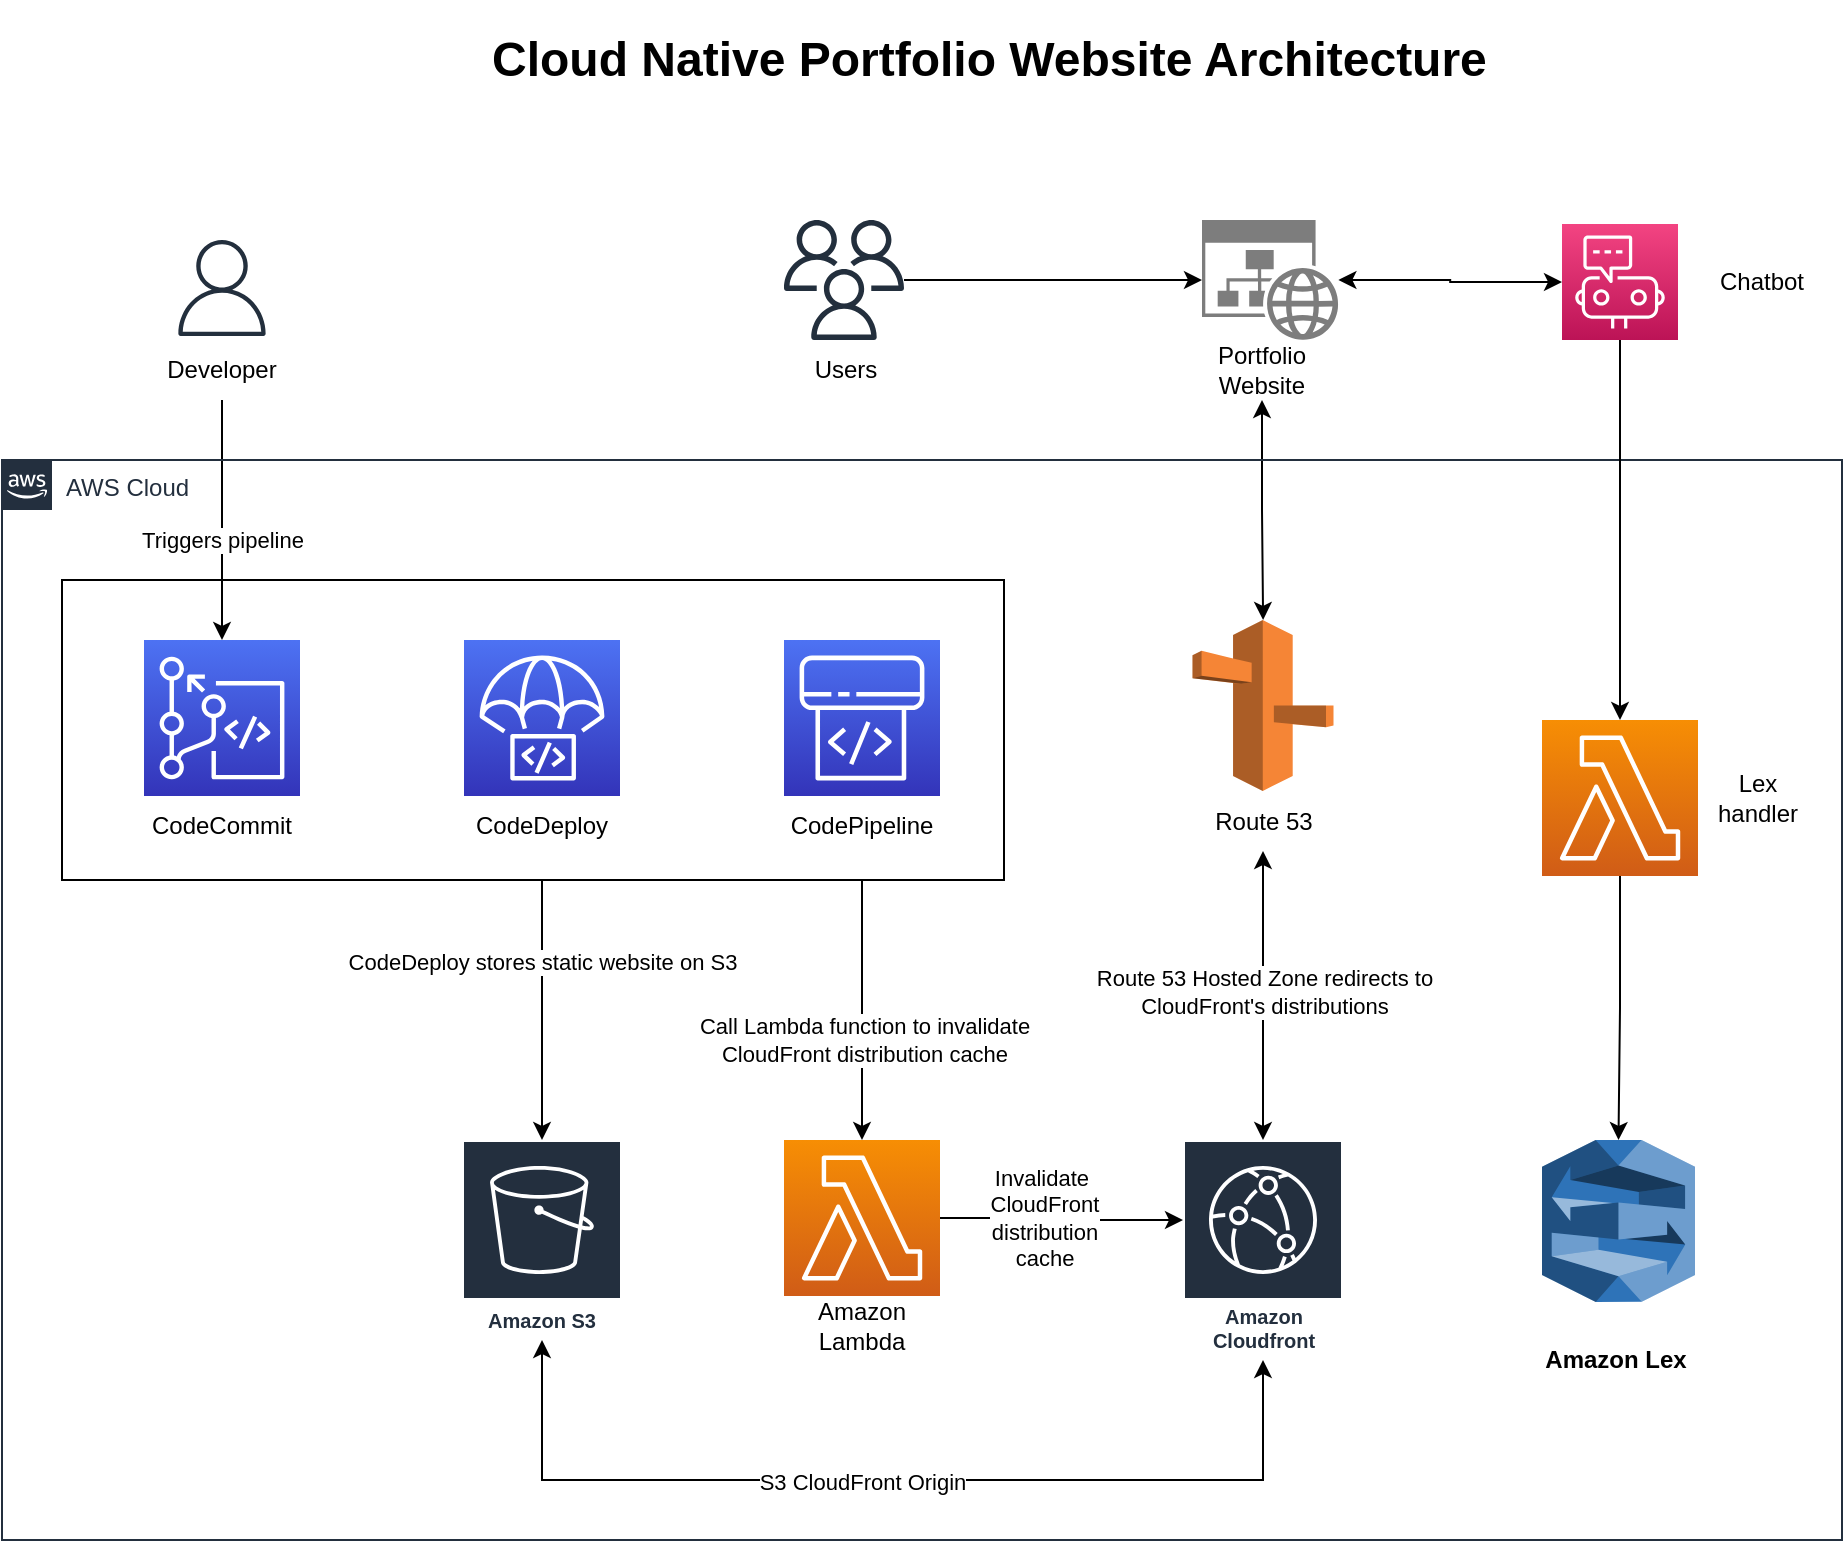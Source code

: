 <mxfile version="21.6.3" type="github">
  <diagram name="Page-1" id="EhTNOT_K2n1csAnsaTSJ">
    <mxGraphModel dx="1207" dy="1886" grid="1" gridSize="10" guides="1" tooltips="1" connect="1" arrows="1" fold="1" page="1" pageScale="1" pageWidth="850" pageHeight="1100" math="0" shadow="0">
      <root>
        <mxCell id="0" />
        <mxCell id="1" parent="0" />
        <mxCell id="IKtvbvnAMoomG4cAqskK-29" style="edgeStyle=orthogonalEdgeStyle;rounded=0;orthogonalLoop=1;jettySize=auto;html=1;startArrow=classic;startFill=1;endArrow=none;endFill=0;" parent="1" source="IKtvbvnAMoomG4cAqskK-4" edge="1">
          <mxGeometry relative="1" as="geometry">
            <mxPoint x="460" y="310" as="targetPoint" />
          </mxGeometry>
        </mxCell>
        <mxCell id="IKtvbvnAMoomG4cAqskK-30" value="Call Lambda function to invalidate &lt;br&gt;CloudFront distribution cache" style="edgeLabel;html=1;align=center;verticalAlign=middle;resizable=0;points=[];" parent="IKtvbvnAMoomG4cAqskK-29" vertex="1" connectable="0">
          <mxGeometry x="0.038" y="-3" relative="1" as="geometry">
            <mxPoint x="-3" y="17" as="offset" />
          </mxGeometry>
        </mxCell>
        <mxCell id="IKtvbvnAMoomG4cAqskK-57" style="edgeStyle=orthogonalEdgeStyle;rounded=0;orthogonalLoop=1;jettySize=auto;html=1;" parent="1" source="IKtvbvnAMoomG4cAqskK-4" target="IKtvbvnAMoomG4cAqskK-8" edge="1">
          <mxGeometry relative="1" as="geometry">
            <Array as="points">
              <mxPoint x="560" y="479" />
              <mxPoint x="560" y="480" />
            </Array>
          </mxGeometry>
        </mxCell>
        <mxCell id="IKtvbvnAMoomG4cAqskK-58" value="Invalidate&amp;nbsp;&lt;br&gt;CloudFront&lt;br&gt;distribution &lt;br&gt;cache" style="edgeLabel;html=1;align=center;verticalAlign=middle;resizable=0;points=[];" parent="IKtvbvnAMoomG4cAqskK-57" vertex="1" connectable="0">
          <mxGeometry x="-0.159" relative="1" as="geometry">
            <mxPoint as="offset" />
          </mxGeometry>
        </mxCell>
        <mxCell id="IKtvbvnAMoomG4cAqskK-4" value="" style="sketch=0;points=[[0,0,0],[0.25,0,0],[0.5,0,0],[0.75,0,0],[1,0,0],[0,1,0],[0.25,1,0],[0.5,1,0],[0.75,1,0],[1,1,0],[0,0.25,0],[0,0.5,0],[0,0.75,0],[1,0.25,0],[1,0.5,0],[1,0.75,0]];outlineConnect=0;fontColor=#232F3E;gradientColor=#F78E04;gradientDirection=north;fillColor=#D05C17;strokeColor=#ffffff;dashed=0;verticalLabelPosition=bottom;verticalAlign=top;align=center;html=1;fontSize=12;fontStyle=0;aspect=fixed;shape=mxgraph.aws4.resourceIcon;resIcon=mxgraph.aws4.lambda;" parent="1" vertex="1">
          <mxGeometry x="421" y="440" width="78" height="78" as="geometry" />
        </mxCell>
        <mxCell id="IKtvbvnAMoomG4cAqskK-27" style="edgeStyle=orthogonalEdgeStyle;rounded=0;orthogonalLoop=1;jettySize=auto;html=1;entryX=0.5;entryY=1;entryDx=0;entryDy=0;endArrow=none;endFill=0;startArrow=classic;startFill=1;" parent="1" source="IKtvbvnAMoomG4cAqskK-7" target="IKtvbvnAMoomG4cAqskK-16" edge="1">
          <mxGeometry relative="1" as="geometry" />
        </mxCell>
        <mxCell id="IKtvbvnAMoomG4cAqskK-28" value="CodeDeploy stores static website on S3" style="edgeLabel;html=1;align=center;verticalAlign=middle;resizable=0;points=[];" parent="IKtvbvnAMoomG4cAqskK-27" vertex="1" connectable="0">
          <mxGeometry x="-0.118" y="3" relative="1" as="geometry">
            <mxPoint x="3" y="-27" as="offset" />
          </mxGeometry>
        </mxCell>
        <mxCell id="IKtvbvnAMoomG4cAqskK-7" value="Amazon S3" style="sketch=0;outlineConnect=0;fontColor=#232F3E;gradientColor=none;strokeColor=#ffffff;fillColor=#232F3E;dashed=0;verticalLabelPosition=middle;verticalAlign=bottom;align=center;html=1;whiteSpace=wrap;fontSize=10;fontStyle=1;spacing=3;shape=mxgraph.aws4.productIcon;prIcon=mxgraph.aws4.s3;" parent="1" vertex="1">
          <mxGeometry x="260" y="440" width="80" height="100" as="geometry" />
        </mxCell>
        <mxCell id="IKtvbvnAMoomG4cAqskK-32" style="edgeStyle=orthogonalEdgeStyle;rounded=0;orthogonalLoop=1;jettySize=auto;html=1;startArrow=classic;startFill=1;" parent="1" source="IKtvbvnAMoomG4cAqskK-8" target="IKtvbvnAMoomG4cAqskK-7" edge="1">
          <mxGeometry relative="1" as="geometry">
            <Array as="points">
              <mxPoint x="661" y="610" />
              <mxPoint x="300" y="610" />
            </Array>
          </mxGeometry>
        </mxCell>
        <mxCell id="IKtvbvnAMoomG4cAqskK-33" value="S3 CloudFront Origin" style="edgeLabel;html=1;align=center;verticalAlign=middle;resizable=0;points=[];" parent="IKtvbvnAMoomG4cAqskK-32" vertex="1" connectable="0">
          <mxGeometry x="0.05" y="1" relative="1" as="geometry">
            <mxPoint x="-3" as="offset" />
          </mxGeometry>
        </mxCell>
        <mxCell id="IKtvbvnAMoomG4cAqskK-35" style="edgeStyle=orthogonalEdgeStyle;rounded=0;orthogonalLoop=1;jettySize=auto;html=1;entryX=0.5;entryY=1;entryDx=0;entryDy=0;startArrow=classic;startFill=1;" parent="1" source="IKtvbvnAMoomG4cAqskK-8" target="IKtvbvnAMoomG4cAqskK-12" edge="1">
          <mxGeometry relative="1" as="geometry" />
        </mxCell>
        <mxCell id="IKtvbvnAMoomG4cAqskK-36" value="Route 53 Hosted Zone redirects to&lt;br&gt;CloudFront&#39;s distributions" style="edgeLabel;html=1;align=center;verticalAlign=middle;resizable=0;points=[];" parent="IKtvbvnAMoomG4cAqskK-35" vertex="1" connectable="0">
          <mxGeometry x="0.024" y="1" relative="1" as="geometry">
            <mxPoint x="1" as="offset" />
          </mxGeometry>
        </mxCell>
        <mxCell id="IKtvbvnAMoomG4cAqskK-8" value="Amazon Cloudfront" style="sketch=0;outlineConnect=0;fontColor=#232F3E;gradientColor=none;strokeColor=#ffffff;fillColor=#232F3E;dashed=0;verticalLabelPosition=middle;verticalAlign=bottom;align=center;html=1;whiteSpace=wrap;fontSize=10;fontStyle=1;spacing=3;shape=mxgraph.aws4.productIcon;prIcon=mxgraph.aws4.cloudfront;" parent="1" vertex="1">
          <mxGeometry x="620.5" y="440" width="80" height="110" as="geometry" />
        </mxCell>
        <mxCell id="IKtvbvnAMoomG4cAqskK-13" value="" style="group" parent="1" vertex="1" connectable="0">
          <mxGeometry x="625.25" y="180" width="70.5" height="124" as="geometry" />
        </mxCell>
        <mxCell id="IKtvbvnAMoomG4cAqskK-34" value="" style="group" parent="IKtvbvnAMoomG4cAqskK-13" vertex="1" connectable="0">
          <mxGeometry width="70.5" height="115.5" as="geometry" />
        </mxCell>
        <mxCell id="IKtvbvnAMoomG4cAqskK-9" value="" style="outlineConnect=0;dashed=0;verticalLabelPosition=bottom;verticalAlign=top;align=center;html=1;shape=mxgraph.aws3.route_53;fillColor=#F58536;gradientColor=none;" parent="IKtvbvnAMoomG4cAqskK-34" vertex="1">
          <mxGeometry width="70.5" height="85.5" as="geometry" />
        </mxCell>
        <mxCell id="IKtvbvnAMoomG4cAqskK-12" value="Route 53" style="text;html=1;strokeColor=none;fillColor=none;align=center;verticalAlign=middle;whiteSpace=wrap;rounded=0;" parent="IKtvbvnAMoomG4cAqskK-34" vertex="1">
          <mxGeometry x="5.25" y="85.5" width="60" height="30" as="geometry" />
        </mxCell>
        <mxCell id="IKtvbvnAMoomG4cAqskK-23" value="" style="group" parent="1" vertex="1" connectable="0">
          <mxGeometry x="60" y="160" width="471" height="150" as="geometry" />
        </mxCell>
        <mxCell id="IKtvbvnAMoomG4cAqskK-22" value="" style="rounded=0;whiteSpace=wrap;html=1;" parent="IKtvbvnAMoomG4cAqskK-23" vertex="1">
          <mxGeometry width="471" height="150" as="geometry" />
        </mxCell>
        <mxCell id="IKtvbvnAMoomG4cAqskK-17" value="" style="group" parent="IKtvbvnAMoomG4cAqskK-23" vertex="1" connectable="0">
          <mxGeometry x="201" y="30" width="78" height="108" as="geometry" />
        </mxCell>
        <mxCell id="IKtvbvnAMoomG4cAqskK-20" value="" style="group" parent="IKtvbvnAMoomG4cAqskK-17" vertex="1" connectable="0">
          <mxGeometry width="78" height="108" as="geometry" />
        </mxCell>
        <mxCell id="IKtvbvnAMoomG4cAqskK-3" value="" style="sketch=0;points=[[0,0,0],[0.25,0,0],[0.5,0,0],[0.75,0,0],[1,0,0],[0,1,0],[0.25,1,0],[0.5,1,0],[0.75,1,0],[1,1,0],[0,0.25,0],[0,0.5,0],[0,0.75,0],[1,0.25,0],[1,0.5,0],[1,0.75,0]];outlineConnect=0;fontColor=#232F3E;gradientColor=#4D72F3;gradientDirection=north;fillColor=#3334B9;strokeColor=#ffffff;dashed=0;verticalLabelPosition=bottom;verticalAlign=top;align=center;html=1;fontSize=12;fontStyle=0;aspect=fixed;shape=mxgraph.aws4.resourceIcon;resIcon=mxgraph.aws4.codedeploy;" parent="IKtvbvnAMoomG4cAqskK-20" vertex="1">
          <mxGeometry width="78" height="78" as="geometry" />
        </mxCell>
        <mxCell id="IKtvbvnAMoomG4cAqskK-16" value="CodeDeploy" style="text;html=1;strokeColor=none;fillColor=none;align=center;verticalAlign=middle;whiteSpace=wrap;rounded=0;" parent="IKtvbvnAMoomG4cAqskK-20" vertex="1">
          <mxGeometry x="9" y="78" width="60" height="30" as="geometry" />
        </mxCell>
        <mxCell id="IKtvbvnAMoomG4cAqskK-19" value="" style="group" parent="IKtvbvnAMoomG4cAqskK-23" vertex="1" connectable="0">
          <mxGeometry x="361" y="30" width="78" height="108" as="geometry" />
        </mxCell>
        <mxCell id="IKtvbvnAMoomG4cAqskK-2" value="" style="sketch=0;points=[[0,0,0],[0.25,0,0],[0.5,0,0],[0.75,0,0],[1,0,0],[0,1,0],[0.25,1,0],[0.5,1,0],[0.75,1,0],[1,1,0],[0,0.25,0],[0,0.5,0],[0,0.75,0],[1,0.25,0],[1,0.5,0],[1,0.75,0]];outlineConnect=0;fontColor=#232F3E;gradientColor=#4D72F3;gradientDirection=north;fillColor=#3334B9;strokeColor=#ffffff;dashed=0;verticalLabelPosition=bottom;verticalAlign=top;align=center;html=1;fontSize=12;fontStyle=0;aspect=fixed;shape=mxgraph.aws4.resourceIcon;resIcon=mxgraph.aws4.codepipeline;" parent="IKtvbvnAMoomG4cAqskK-19" vertex="1">
          <mxGeometry width="78" height="78" as="geometry" />
        </mxCell>
        <mxCell id="IKtvbvnAMoomG4cAqskK-18" value="CodePipeline" style="text;html=1;strokeColor=none;fillColor=none;align=center;verticalAlign=middle;whiteSpace=wrap;rounded=0;" parent="IKtvbvnAMoomG4cAqskK-19" vertex="1">
          <mxGeometry x="9" y="78" width="60" height="30" as="geometry" />
        </mxCell>
        <mxCell id="IKtvbvnAMoomG4cAqskK-21" value="" style="group" parent="IKtvbvnAMoomG4cAqskK-23" vertex="1" connectable="0">
          <mxGeometry x="41" y="30" width="78" height="120" as="geometry" />
        </mxCell>
        <mxCell id="IKtvbvnAMoomG4cAqskK-15" value="" style="group" parent="IKtvbvnAMoomG4cAqskK-21" vertex="1" connectable="0">
          <mxGeometry width="78" height="120" as="geometry" />
        </mxCell>
        <mxCell id="IKtvbvnAMoomG4cAqskK-1" value="" style="sketch=0;points=[[0,0,0],[0.25,0,0],[0.5,0,0],[0.75,0,0],[1,0,0],[0,1,0],[0.25,1,0],[0.5,1,0],[0.75,1,0],[1,1,0],[0,0.25,0],[0,0.5,0],[0,0.75,0],[1,0.25,0],[1,0.5,0],[1,0.75,0]];outlineConnect=0;fontColor=#232F3E;gradientColor=#4D72F3;gradientDirection=north;fillColor=#3334B9;strokeColor=#ffffff;dashed=0;verticalLabelPosition=bottom;verticalAlign=top;align=center;html=1;fontSize=12;fontStyle=0;aspect=fixed;shape=mxgraph.aws4.resourceIcon;resIcon=mxgraph.aws4.codecommit;" parent="IKtvbvnAMoomG4cAqskK-15" vertex="1">
          <mxGeometry width="78" height="78" as="geometry" />
        </mxCell>
        <mxCell id="IKtvbvnAMoomG4cAqskK-14" value="CodeCommit" style="text;html=1;strokeColor=none;fillColor=none;align=center;verticalAlign=middle;whiteSpace=wrap;rounded=0;" parent="IKtvbvnAMoomG4cAqskK-21" vertex="1">
          <mxGeometry x="9" y="78" width="60" height="30" as="geometry" />
        </mxCell>
        <mxCell id="IKtvbvnAMoomG4cAqskK-25" style="edgeStyle=orthogonalEdgeStyle;rounded=0;orthogonalLoop=1;jettySize=auto;html=1;exitX=0.5;exitY=1;exitDx=0;exitDy=0;" parent="1" source="IKtvbvnAMoomG4cAqskK-37" target="IKtvbvnAMoomG4cAqskK-1" edge="1">
          <mxGeometry relative="1" as="geometry" />
        </mxCell>
        <mxCell id="IKtvbvnAMoomG4cAqskK-26" value="Triggers pipeline" style="edgeLabel;html=1;align=center;verticalAlign=middle;resizable=0;points=[];" parent="IKtvbvnAMoomG4cAqskK-25" vertex="1" connectable="0">
          <mxGeometry x="-0.066" y="3" relative="1" as="geometry">
            <mxPoint x="-3" y="14" as="offset" />
          </mxGeometry>
        </mxCell>
        <mxCell id="IKtvbvnAMoomG4cAqskK-31" value="Amazon Lambda" style="text;html=1;strokeColor=none;fillColor=none;align=center;verticalAlign=middle;whiteSpace=wrap;rounded=0;" parent="1" vertex="1">
          <mxGeometry x="430" y="518" width="60" height="30" as="geometry" />
        </mxCell>
        <mxCell id="IKtvbvnAMoomG4cAqskK-38" value="" style="group" parent="1" vertex="1" connectable="0">
          <mxGeometry x="110" y="-10" width="60" height="80" as="geometry" />
        </mxCell>
        <mxCell id="IKtvbvnAMoomG4cAqskK-24" value="" style="sketch=0;outlineConnect=0;fontColor=#232F3E;gradientColor=none;fillColor=#232F3D;strokeColor=none;dashed=0;verticalLabelPosition=bottom;verticalAlign=top;align=center;html=1;fontSize=12;fontStyle=0;aspect=fixed;pointerEvents=1;shape=mxgraph.aws4.user;" parent="IKtvbvnAMoomG4cAqskK-38" vertex="1">
          <mxGeometry x="6" width="48" height="48" as="geometry" />
        </mxCell>
        <mxCell id="IKtvbvnAMoomG4cAqskK-37" value="Developer" style="text;html=1;strokeColor=none;fillColor=none;align=center;verticalAlign=middle;whiteSpace=wrap;rounded=0;" parent="IKtvbvnAMoomG4cAqskK-38" vertex="1">
          <mxGeometry y="50" width="60" height="30" as="geometry" />
        </mxCell>
        <mxCell id="IKtvbvnAMoomG4cAqskK-46" value="" style="group" parent="1" vertex="1" connectable="0">
          <mxGeometry x="421" y="-20" width="61" height="90" as="geometry" />
        </mxCell>
        <mxCell id="IKtvbvnAMoomG4cAqskK-44" value="" style="group" parent="IKtvbvnAMoomG4cAqskK-46" vertex="1" connectable="0">
          <mxGeometry x="1" width="60" height="90" as="geometry" />
        </mxCell>
        <mxCell id="IKtvbvnAMoomG4cAqskK-43" value="Users" style="text;html=1;strokeColor=none;fillColor=none;align=center;verticalAlign=middle;whiteSpace=wrap;rounded=0;" parent="IKtvbvnAMoomG4cAqskK-44" vertex="1">
          <mxGeometry y="60" width="60" height="30" as="geometry" />
        </mxCell>
        <mxCell id="IKtvbvnAMoomG4cAqskK-42" value="" style="sketch=0;outlineConnect=0;fontColor=#232F3E;gradientColor=none;fillColor=#232F3D;strokeColor=none;dashed=0;verticalLabelPosition=bottom;verticalAlign=top;align=center;html=1;fontSize=12;fontStyle=0;aspect=fixed;pointerEvents=1;shape=mxgraph.aws4.users;" parent="IKtvbvnAMoomG4cAqskK-46" vertex="1">
          <mxGeometry width="60" height="60" as="geometry" />
        </mxCell>
        <mxCell id="IKtvbvnAMoomG4cAqskK-49" value="" style="group" parent="1" vertex="1" connectable="0">
          <mxGeometry x="630" y="-20" width="68.19" height="90" as="geometry" />
        </mxCell>
        <mxCell id="IKtvbvnAMoomG4cAqskK-47" value="" style="sketch=0;aspect=fixed;pointerEvents=1;shadow=0;dashed=0;html=1;strokeColor=none;labelPosition=center;verticalLabelPosition=bottom;verticalAlign=top;align=center;shape=mxgraph.mscae.enterprise.website_generic;fillColor=#7D7D7D;" parent="IKtvbvnAMoomG4cAqskK-49" vertex="1">
          <mxGeometry width="68.19" height="60" as="geometry" />
        </mxCell>
        <mxCell id="IKtvbvnAMoomG4cAqskK-48" value="Portfolio Website" style="text;html=1;strokeColor=none;fillColor=none;align=center;verticalAlign=middle;whiteSpace=wrap;rounded=0;" parent="IKtvbvnAMoomG4cAqskK-49" vertex="1">
          <mxGeometry y="60" width="60" height="30" as="geometry" />
        </mxCell>
        <mxCell id="IKtvbvnAMoomG4cAqskK-50" style="edgeStyle=orthogonalEdgeStyle;rounded=0;orthogonalLoop=1;jettySize=auto;html=1;entryX=0;entryY=0.5;entryDx=0;entryDy=0;entryPerimeter=0;" parent="1" source="IKtvbvnAMoomG4cAqskK-42" target="IKtvbvnAMoomG4cAqskK-47" edge="1">
          <mxGeometry relative="1" as="geometry" />
        </mxCell>
        <mxCell id="IKtvbvnAMoomG4cAqskK-51" style="edgeStyle=orthogonalEdgeStyle;rounded=0;orthogonalLoop=1;jettySize=auto;html=1;startArrow=classic;startFill=1;" parent="1" source="IKtvbvnAMoomG4cAqskK-48" target="IKtvbvnAMoomG4cAqskK-9" edge="1">
          <mxGeometry relative="1" as="geometry" />
        </mxCell>
        <mxCell id="IKtvbvnAMoomG4cAqskK-54" value="AWS Cloud" style="points=[[0,0],[0.25,0],[0.5,0],[0.75,0],[1,0],[1,0.25],[1,0.5],[1,0.75],[1,1],[0.75,1],[0.5,1],[0.25,1],[0,1],[0,0.75],[0,0.5],[0,0.25]];outlineConnect=0;gradientColor=none;html=1;whiteSpace=wrap;fontSize=12;fontStyle=0;container=1;pointerEvents=0;collapsible=0;recursiveResize=0;shape=mxgraph.aws4.group;grIcon=mxgraph.aws4.group_aws_cloud_alt;strokeColor=#232F3E;fillColor=none;verticalAlign=top;align=left;spacingLeft=30;fontColor=#232F3E;dashed=0;" parent="1" vertex="1">
          <mxGeometry x="30" y="100" width="920" height="540" as="geometry" />
        </mxCell>
        <mxCell id="zgy0JpOpp-ztvtQw61W0-7" style="edgeStyle=orthogonalEdgeStyle;rounded=0;orthogonalLoop=1;jettySize=auto;html=1;" edge="1" parent="IKtvbvnAMoomG4cAqskK-54" source="zgy0JpOpp-ztvtQw61W0-4" target="zgy0JpOpp-ztvtQw61W0-6">
          <mxGeometry relative="1" as="geometry" />
        </mxCell>
        <mxCell id="zgy0JpOpp-ztvtQw61W0-9" value="" style="group" vertex="1" connectable="0" parent="IKtvbvnAMoomG4cAqskK-54">
          <mxGeometry x="766" y="340" width="82" height="125" as="geometry" />
        </mxCell>
        <mxCell id="zgy0JpOpp-ztvtQw61W0-6" value="" style="outlineConnect=0;dashed=0;verticalLabelPosition=bottom;verticalAlign=top;align=center;html=1;shape=mxgraph.aws3.lex;fillColor=#2E73B8;gradientColor=none;" vertex="1" parent="zgy0JpOpp-ztvtQw61W0-9">
          <mxGeometry x="4" width="76.5" height="81" as="geometry" />
        </mxCell>
        <mxCell id="zgy0JpOpp-ztvtQw61W0-8" value="Amazon Lex" style="text;html=1;strokeColor=none;fillColor=none;align=center;verticalAlign=middle;whiteSpace=wrap;rounded=0;fontStyle=1" vertex="1" parent="zgy0JpOpp-ztvtQw61W0-9">
          <mxGeometry y="95" width="82" height="30" as="geometry" />
        </mxCell>
        <mxCell id="zgy0JpOpp-ztvtQw61W0-11" value="" style="group" vertex="1" connectable="0" parent="IKtvbvnAMoomG4cAqskK-54">
          <mxGeometry x="770" y="130" width="138" height="78" as="geometry" />
        </mxCell>
        <mxCell id="zgy0JpOpp-ztvtQw61W0-4" value="" style="sketch=0;points=[[0,0,0],[0.25,0,0],[0.5,0,0],[0.75,0,0],[1,0,0],[0,1,0],[0.25,1,0],[0.5,1,0],[0.75,1,0],[1,1,0],[0,0.25,0],[0,0.5,0],[0,0.75,0],[1,0.25,0],[1,0.5,0],[1,0.75,0]];outlineConnect=0;fontColor=#232F3E;gradientColor=#F78E04;gradientDirection=north;fillColor=#D05C17;strokeColor=#ffffff;dashed=0;verticalLabelPosition=bottom;verticalAlign=top;align=center;html=1;fontSize=12;fontStyle=0;aspect=fixed;shape=mxgraph.aws4.resourceIcon;resIcon=mxgraph.aws4.lambda;" vertex="1" parent="zgy0JpOpp-ztvtQw61W0-11">
          <mxGeometry width="78" height="78" as="geometry" />
        </mxCell>
        <mxCell id="zgy0JpOpp-ztvtQw61W0-10" value="Lex handler" style="text;html=1;strokeColor=none;fillColor=none;align=center;verticalAlign=middle;whiteSpace=wrap;rounded=0;" vertex="1" parent="zgy0JpOpp-ztvtQw61W0-11">
          <mxGeometry x="78" y="24" width="60" height="30" as="geometry" />
        </mxCell>
        <mxCell id="IKtvbvnAMoomG4cAqskK-56" value="&lt;h1&gt;Cloud Native Portfolio Website Architecture&amp;nbsp;&lt;/h1&gt;" style="text;html=1;strokeColor=none;fillColor=none;spacing=5;spacingTop=-20;whiteSpace=wrap;overflow=hidden;rounded=0;" parent="1" vertex="1">
          <mxGeometry x="270" y="-120" width="520" height="40" as="geometry" />
        </mxCell>
        <mxCell id="zgy0JpOpp-ztvtQw61W0-5" style="edgeStyle=orthogonalEdgeStyle;rounded=0;orthogonalLoop=1;jettySize=auto;html=1;" edge="1" parent="1" source="zgy0JpOpp-ztvtQw61W0-1" target="zgy0JpOpp-ztvtQw61W0-4">
          <mxGeometry relative="1" as="geometry" />
        </mxCell>
        <mxCell id="zgy0JpOpp-ztvtQw61W0-1" value="" style="sketch=0;points=[[0,0,0],[0.25,0,0],[0.5,0,0],[0.75,0,0],[1,0,0],[0,1,0],[0.25,1,0],[0.5,1,0],[0.75,1,0],[1,1,0],[0,0.25,0],[0,0.5,0],[0,0.75,0],[1,0.25,0],[1,0.5,0],[1,0.75,0]];points=[[0,0,0],[0.25,0,0],[0.5,0,0],[0.75,0,0],[1,0,0],[0,1,0],[0.25,1,0],[0.5,1,0],[0.75,1,0],[1,1,0],[0,0.25,0],[0,0.5,0],[0,0.75,0],[1,0.25,0],[1,0.5,0],[1,0.75,0]];outlineConnect=0;fontColor=#232F3E;gradientColor=#F34482;gradientDirection=north;fillColor=#BC1356;strokeColor=#ffffff;dashed=0;verticalLabelPosition=bottom;verticalAlign=top;align=center;html=1;fontSize=12;fontStyle=0;aspect=fixed;shape=mxgraph.aws4.resourceIcon;resIcon=mxgraph.aws4.chatbot;" vertex="1" parent="1">
          <mxGeometry x="810" y="-18" width="58" height="58" as="geometry" />
        </mxCell>
        <mxCell id="zgy0JpOpp-ztvtQw61W0-2" style="edgeStyle=orthogonalEdgeStyle;rounded=0;orthogonalLoop=1;jettySize=auto;html=1;entryX=0;entryY=0.5;entryDx=0;entryDy=0;entryPerimeter=0;startArrow=classic;startFill=1;" edge="1" parent="1" source="IKtvbvnAMoomG4cAqskK-47" target="zgy0JpOpp-ztvtQw61W0-1">
          <mxGeometry relative="1" as="geometry" />
        </mxCell>
        <mxCell id="zgy0JpOpp-ztvtQw61W0-14" value="Chatbot" style="text;html=1;strokeColor=none;fillColor=none;align=center;verticalAlign=middle;whiteSpace=wrap;rounded=0;" vertex="1" parent="1">
          <mxGeometry x="880" y="-4" width="60" height="30" as="geometry" />
        </mxCell>
      </root>
    </mxGraphModel>
  </diagram>
</mxfile>
